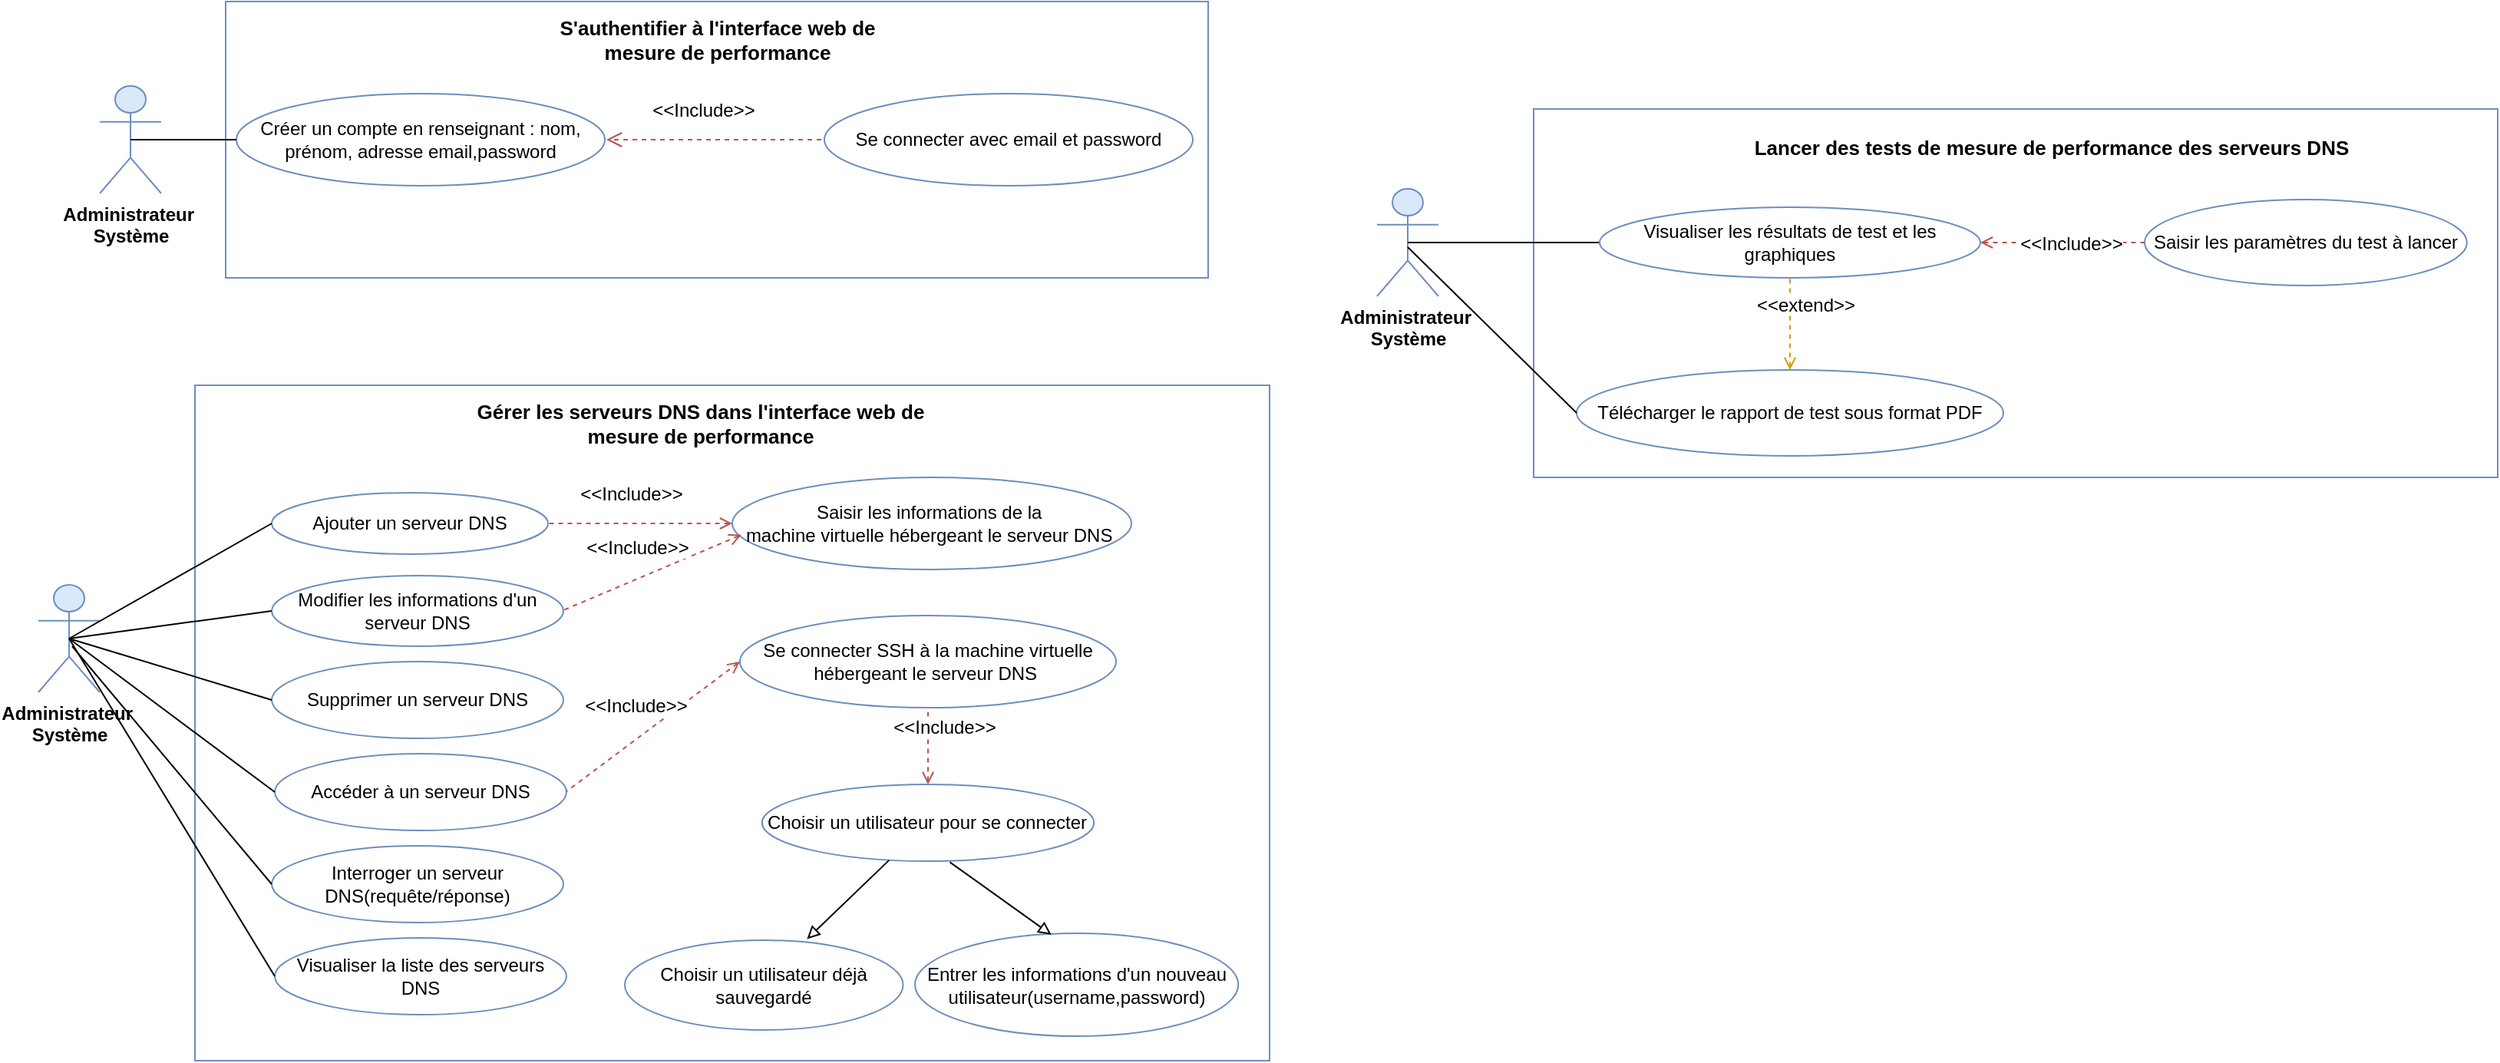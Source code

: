 <mxfile version="24.7.8">
  <diagram name="Page-1" id="yuJjBMcmfF3UEyNzTdgA">
    <mxGraphModel dx="1740" dy="461" grid="1" gridSize="10" guides="1" tooltips="1" connect="1" arrows="1" fold="1" page="1" pageScale="1" pageWidth="827" pageHeight="1169" math="0" shadow="0">
      <root>
        <mxCell id="0" />
        <mxCell id="1" parent="0" />
        <object label="Administrateur&amp;nbsp;&lt;div&gt;Système&lt;/div&gt;" id="EtL3gNyit6Q9tw9ZyZdA-1">
          <mxCell style="shape=umlActor;verticalLabelPosition=bottom;verticalAlign=top;html=1;outlineConnect=0;fontStyle=1;fillColor=#dae8fc;strokeColor=#6c8ebf;" parent="1" vertex="1">
            <mxGeometry x="-742" y="235" width="40" height="70" as="geometry" />
          </mxCell>
        </object>
        <mxCell id="EtL3gNyit6Q9tw9ZyZdA-2" value="" style="rounded=0;whiteSpace=wrap;html=1;strokeColor=#6C8EBF;" parent="1" vertex="1">
          <mxGeometry x="-660" y="180" width="640" height="180" as="geometry" />
        </mxCell>
        <mxCell id="EtL3gNyit6Q9tw9ZyZdA-3" value="&lt;font style=&quot;font-size: 12px;&quot;&gt;Créer un compte en renseignant : nom, prénom, adresse email,password&lt;/font&gt;" style="ellipse;whiteSpace=wrap;html=1;fillColor=#FFFFFF;strokeColor=#6c8ebf;" parent="1" vertex="1">
          <mxGeometry x="-653" y="240" width="240" height="60" as="geometry" />
        </mxCell>
        <mxCell id="EtL3gNyit6Q9tw9ZyZdA-4" value="&lt;font style=&quot;font-size: 12px;&quot;&gt;Se connecter avec email et password&lt;/font&gt;" style="ellipse;whiteSpace=wrap;html=1;fillColor=#FFFFFF;strokeColor=#6c8ebf;" parent="1" vertex="1">
          <mxGeometry x="-270" y="240" width="240" height="60" as="geometry" />
        </mxCell>
        <mxCell id="EtL3gNyit6Q9tw9ZyZdA-5" value="&lt;b&gt;&lt;font style=&quot;font-size: 13px;&quot;&gt;S&#39;authentifier à&amp;nbsp;&lt;/font&gt;&lt;span style=&quot;font-size: 13px;&quot;&gt;l&#39;interface web de mesure de performance&lt;/span&gt;&lt;/b&gt;" style="text;strokeColor=none;align=center;fillColor=none;html=1;verticalAlign=middle;whiteSpace=wrap;rounded=0;" parent="1" vertex="1">
          <mxGeometry x="-461.25" y="190" width="242.5" height="30" as="geometry" />
        </mxCell>
        <mxCell id="EtL3gNyit6Q9tw9ZyZdA-6" value="&lt;font style=&quot;font-size: 12px;&quot;&gt;&amp;lt;&amp;lt;Include&amp;gt;&amp;gt;&lt;/font&gt;" style="html=1;verticalAlign=bottom;endArrow=open;dashed=1;endSize=8;curved=0;rounded=0;fillColor=#f8cecc;strokeColor=#b85450;" parent="1" edge="1">
          <mxGeometry x="0.1" y="-10" relative="1" as="geometry">
            <mxPoint x="-272" y="270" as="sourcePoint" />
            <mxPoint x="-412" y="270" as="targetPoint" />
            <mxPoint as="offset" />
          </mxGeometry>
        </mxCell>
        <mxCell id="EtL3gNyit6Q9tw9ZyZdA-7" value="" style="endArrow=none;html=1;rounded=0;entryX=0;entryY=0.5;entryDx=0;entryDy=0;exitX=0.5;exitY=0.5;exitDx=0;exitDy=0;exitPerimeter=0;" parent="1" source="EtL3gNyit6Q9tw9ZyZdA-1" target="EtL3gNyit6Q9tw9ZyZdA-3" edge="1">
          <mxGeometry width="50" height="50" relative="1" as="geometry">
            <mxPoint x="-730" y="260" as="sourcePoint" />
            <mxPoint x="-680" y="210" as="targetPoint" />
          </mxGeometry>
        </mxCell>
        <object label="Administrateur&amp;nbsp;&lt;div&gt;Système&lt;/div&gt;" id="EtL3gNyit6Q9tw9ZyZdA-10">
          <mxCell style="shape=umlActor;verticalLabelPosition=bottom;verticalAlign=top;html=1;outlineConnect=0;fontStyle=1;fillColor=#dae8fc;strokeColor=#6c8ebf;" parent="1" vertex="1">
            <mxGeometry x="-782" y="560" width="40" height="70" as="geometry" />
          </mxCell>
        </object>
        <mxCell id="EtL3gNyit6Q9tw9ZyZdA-11" value="" style="rounded=0;whiteSpace=wrap;html=1;strokeColor=#6C8EBF;" parent="1" vertex="1">
          <mxGeometry x="-680" y="430" width="700" height="440" as="geometry" />
        </mxCell>
        <mxCell id="EtL3gNyit6Q9tw9ZyZdA-12" value="&lt;font style=&quot;font-size: 12px;&quot;&gt;Ajouter un serveur DNS&lt;/font&gt;" style="ellipse;whiteSpace=wrap;html=1;fillColor=#FFFFFF;strokeColor=#6c8ebf;" parent="1" vertex="1">
          <mxGeometry x="-630" y="500" width="180" height="40" as="geometry" />
        </mxCell>
        <mxCell id="EtL3gNyit6Q9tw9ZyZdA-13" value="&lt;div&gt;Saisir les informations de la&amp;nbsp;&lt;/div&gt;&lt;div&gt;machine virtuelle hébergeant le serveur DNS&amp;nbsp;&lt;/div&gt;" style="ellipse;whiteSpace=wrap;html=1;fillColor=#FFFFFF;strokeColor=#6c8ebf;" parent="1" vertex="1">
          <mxGeometry x="-330" y="490" width="260" height="60" as="geometry" />
        </mxCell>
        <mxCell id="EtL3gNyit6Q9tw9ZyZdA-14" value="&lt;span style=&quot;font-size: 13px;&quot;&gt;&lt;b&gt;Gérer les serveurs DNS dans l&#39;interface web de mesure de performance&lt;/b&gt;&lt;/span&gt;" style="text;strokeColor=none;align=center;fillColor=none;html=1;verticalAlign=middle;whiteSpace=wrap;rounded=0;" parent="1" vertex="1">
          <mxGeometry x="-500.63" y="440" width="301.25" height="30" as="geometry" />
        </mxCell>
        <mxCell id="EtL3gNyit6Q9tw9ZyZdA-15" value="&lt;font style=&quot;font-size: 12px;&quot;&gt;&amp;lt;&amp;lt;Include&amp;gt;&amp;gt;&lt;/font&gt;" style="html=1;verticalAlign=bottom;endArrow=none;dashed=1;endSize=8;curved=0;rounded=0;fillColor=#f8cecc;strokeColor=#b85450;startArrow=open;startFill=0;endFill=0;entryX=1;entryY=0.5;entryDx=0;entryDy=0;" parent="1" target="EtL3gNyit6Q9tw9ZyZdA-12" edge="1">
          <mxGeometry x="0.1" y="-10" relative="1" as="geometry">
            <mxPoint x="-330" y="520" as="sourcePoint" />
            <mxPoint x="-400" y="519.57" as="targetPoint" />
            <mxPoint as="offset" />
          </mxGeometry>
        </mxCell>
        <mxCell id="EtL3gNyit6Q9tw9ZyZdA-16" value="" style="endArrow=none;html=1;rounded=0;entryX=0;entryY=0.5;entryDx=0;entryDy=0;exitX=0.5;exitY=0.5;exitDx=0;exitDy=0;exitPerimeter=0;" parent="1" source="EtL3gNyit6Q9tw9ZyZdA-10" target="EtL3gNyit6Q9tw9ZyZdA-12" edge="1">
          <mxGeometry width="50" height="50" relative="1" as="geometry">
            <mxPoint x="-740" y="510" as="sourcePoint" />
            <mxPoint x="-690" y="460" as="targetPoint" />
          </mxGeometry>
        </mxCell>
        <mxCell id="EtL3gNyit6Q9tw9ZyZdA-17" value="&lt;font style=&quot;font-size: 12px;&quot;&gt;Modifier les informations d&#39;un serveur DNS&lt;/font&gt;" style="ellipse;whiteSpace=wrap;html=1;fillColor=#FFFFFF;strokeColor=#6c8ebf;" parent="1" vertex="1">
          <mxGeometry x="-630" y="554" width="190" height="46" as="geometry" />
        </mxCell>
        <mxCell id="EtL3gNyit6Q9tw9ZyZdA-18" value="&lt;font style=&quot;font-size: 12px;&quot;&gt;Supprimer un serveur DNS&lt;/font&gt;" style="ellipse;whiteSpace=wrap;html=1;fillColor=#FFFFFF;strokeColor=#6c8ebf;" parent="1" vertex="1">
          <mxGeometry x="-630" y="610" width="190" height="50" as="geometry" />
        </mxCell>
        <mxCell id="EtL3gNyit6Q9tw9ZyZdA-19" value="" style="endArrow=none;html=1;rounded=0;entryX=0;entryY=0.5;entryDx=0;entryDy=0;exitX=0.5;exitY=0.5;exitDx=0;exitDy=0;exitPerimeter=0;" parent="1" source="EtL3gNyit6Q9tw9ZyZdA-10" target="EtL3gNyit6Q9tw9ZyZdA-17" edge="1">
          <mxGeometry width="50" height="50" relative="1" as="geometry">
            <mxPoint x="-722" y="530" as="sourcePoint" />
            <mxPoint x="-620" y="530" as="targetPoint" />
          </mxGeometry>
        </mxCell>
        <mxCell id="EtL3gNyit6Q9tw9ZyZdA-20" value="" style="endArrow=none;html=1;rounded=0;entryX=0;entryY=0.5;entryDx=0;entryDy=0;exitX=0.5;exitY=0.5;exitDx=0;exitDy=0;exitPerimeter=0;" parent="1" source="EtL3gNyit6Q9tw9ZyZdA-10" target="EtL3gNyit6Q9tw9ZyZdA-18" edge="1">
          <mxGeometry width="50" height="50" relative="1" as="geometry">
            <mxPoint x="-760" y="560" as="sourcePoint" />
            <mxPoint x="-630" y="577" as="targetPoint" />
          </mxGeometry>
        </mxCell>
        <mxCell id="EtL3gNyit6Q9tw9ZyZdA-21" value="Accéder à un serveur DNS" style="ellipse;whiteSpace=wrap;html=1;fillColor=#FFFFFF;strokeColor=#6c8ebf;" parent="1" vertex="1">
          <mxGeometry x="-628" y="670" width="190" height="50" as="geometry" />
        </mxCell>
        <mxCell id="EtL3gNyit6Q9tw9ZyZdA-22" value="&lt;div&gt;Se connecter SSH à la&amp;nbsp;&lt;span style=&quot;background-color: initial;&quot;&gt;machine virtuelle hébergeant le serveur DNS&amp;nbsp;&lt;/span&gt;&lt;/div&gt;" style="ellipse;whiteSpace=wrap;html=1;fillColor=#FFFFFF;strokeColor=#6c8ebf;" parent="1" vertex="1">
          <mxGeometry x="-325" y="580" width="245" height="60" as="geometry" />
        </mxCell>
        <mxCell id="EtL3gNyit6Q9tw9ZyZdA-23" value="" style="endArrow=none;html=1;rounded=0;entryX=0;entryY=0.5;entryDx=0;entryDy=0;exitX=0.5;exitY=0.5;exitDx=0;exitDy=0;exitPerimeter=0;" parent="1" source="EtL3gNyit6Q9tw9ZyZdA-10" target="EtL3gNyit6Q9tw9ZyZdA-21" edge="1">
          <mxGeometry width="50" height="50" relative="1" as="geometry">
            <mxPoint x="-732" y="519.5" as="sourcePoint" />
            <mxPoint x="-630" y="634.5" as="targetPoint" />
          </mxGeometry>
        </mxCell>
        <mxCell id="EtL3gNyit6Q9tw9ZyZdA-24" value="&lt;font style=&quot;font-size: 12px;&quot;&gt;&amp;lt;&amp;lt;Include&amp;gt;&amp;gt;&lt;/font&gt;" style="html=1;verticalAlign=bottom;endArrow=none;dashed=1;endSize=8;curved=0;rounded=0;fillColor=#f8cecc;strokeColor=#b85450;startArrow=open;startFill=0;endFill=0;entryX=1;entryY=0.5;entryDx=0;entryDy=0;exitX=0;exitY=0.5;exitDx=0;exitDy=0;" parent="1" source="EtL3gNyit6Q9tw9ZyZdA-22" edge="1">
          <mxGeometry x="0.1" y="-10" relative="1" as="geometry">
            <mxPoint x="-318" y="694.57" as="sourcePoint" />
            <mxPoint x="-438" y="694.57" as="targetPoint" />
            <mxPoint as="offset" />
          </mxGeometry>
        </mxCell>
        <mxCell id="EtL3gNyit6Q9tw9ZyZdA-25" value="Visualiser la liste des serveurs DNS" style="ellipse;whiteSpace=wrap;html=1;fillColor=#FFFFFF;strokeColor=#6c8ebf;" parent="1" vertex="1">
          <mxGeometry x="-628" y="790" width="190" height="50" as="geometry" />
        </mxCell>
        <mxCell id="EtL3gNyit6Q9tw9ZyZdA-26" value="" style="endArrow=none;html=1;rounded=0;entryX=0;entryY=0.5;entryDx=0;entryDy=0;exitX=0.5;exitY=0.5;exitDx=0;exitDy=0;exitPerimeter=0;" parent="1" source="EtL3gNyit6Q9tw9ZyZdA-10" target="EtL3gNyit6Q9tw9ZyZdA-25" edge="1">
          <mxGeometry width="50" height="50" relative="1" as="geometry">
            <mxPoint x="-732" y="522.25" as="sourcePoint" />
            <mxPoint x="-628" y="697.75" as="targetPoint" />
          </mxGeometry>
        </mxCell>
        <mxCell id="EtL3gNyit6Q9tw9ZyZdA-28" value="Interroger un serveur DNS(requête/réponse)" style="ellipse;whiteSpace=wrap;html=1;fillColor=#FFFFFF;strokeColor=#6c8ebf;" parent="1" vertex="1">
          <mxGeometry x="-630" y="730" width="190" height="50" as="geometry" />
        </mxCell>
        <mxCell id="EtL3gNyit6Q9tw9ZyZdA-30" value="" style="endArrow=none;html=1;rounded=0;entryX=0;entryY=0.5;entryDx=0;entryDy=0;" parent="1" target="EtL3gNyit6Q9tw9ZyZdA-28" edge="1">
          <mxGeometry width="50" height="50" relative="1" as="geometry">
            <mxPoint x="-760" y="600" as="sourcePoint" />
            <mxPoint x="-618" y="705" as="targetPoint" />
          </mxGeometry>
        </mxCell>
        <mxCell id="EtL3gNyit6Q9tw9ZyZdA-31" value="Choisir un utilisateur pour se connecter" style="ellipse;whiteSpace=wrap;html=1;fillColor=#FFFFFF;strokeColor=#6c8ebf;" parent="1" vertex="1">
          <mxGeometry x="-310.62" y="690" width="216.25" height="50" as="geometry" />
        </mxCell>
        <mxCell id="EtL3gNyit6Q9tw9ZyZdA-32" value="" style="endArrow=none;html=1;rounded=0;startArrow=block;startFill=0;exitX=0.655;exitY=-0.013;exitDx=0;exitDy=0;exitPerimeter=0;" parent="1" source="EtL3gNyit6Q9tw9ZyZdA-33" target="EtL3gNyit6Q9tw9ZyZdA-31" edge="1">
          <mxGeometry width="50" height="50" relative="1" as="geometry">
            <mxPoint x="-345.847" y="762.482" as="sourcePoint" />
            <mxPoint x="-380" y="747.52" as="targetPoint" />
          </mxGeometry>
        </mxCell>
        <mxCell id="EtL3gNyit6Q9tw9ZyZdA-33" value="Choisir un utilisateur déjà sauvegardé" style="ellipse;whiteSpace=wrap;html=1;fillColor=#FFFFFF;strokeColor=#6c8ebf;" parent="1" vertex="1">
          <mxGeometry x="-400" y="791.5" width="181.25" height="58.5" as="geometry" />
        </mxCell>
        <mxCell id="EtL3gNyit6Q9tw9ZyZdA-34" value="Entrer les informations d&#39;un nouveau utilisateur(username,password)" style="ellipse;whiteSpace=wrap;html=1;fillColor=#FFFFFF;strokeColor=#6c8ebf;" parent="1" vertex="1">
          <mxGeometry x="-211" y="787" width="210.62" height="67" as="geometry" />
        </mxCell>
        <mxCell id="EtL3gNyit6Q9tw9ZyZdA-35" value="&lt;font style=&quot;font-size: 12px;&quot;&gt;&amp;lt;&amp;lt;Include&amp;gt;&amp;gt;&lt;/font&gt;" style="html=1;verticalAlign=bottom;endArrow=none;dashed=1;endSize=8;curved=0;rounded=0;fillColor=#f8cecc;strokeColor=#b85450;startArrow=open;startFill=0;endFill=0;entryX=0.5;entryY=1;entryDx=0;entryDy=0;exitX=0.5;exitY=0;exitDx=0;exitDy=0;" parent="1" source="EtL3gNyit6Q9tw9ZyZdA-31" target="EtL3gNyit6Q9tw9ZyZdA-22" edge="1">
          <mxGeometry x="0.1" y="-10" relative="1" as="geometry">
            <mxPoint x="-340" y="700" as="sourcePoint" />
            <mxPoint x="-428.65" y="730.0" as="targetPoint" />
            <mxPoint as="offset" />
          </mxGeometry>
        </mxCell>
        <mxCell id="EtL3gNyit6Q9tw9ZyZdA-36" value="" style="endArrow=none;html=1;rounded=0;startArrow=block;startFill=0;entryX=0.566;entryY=1.014;entryDx=0;entryDy=0;entryPerimeter=0;" parent="1" target="EtL3gNyit6Q9tw9ZyZdA-31" edge="1">
          <mxGeometry width="50" height="50" relative="1" as="geometry">
            <mxPoint x="-122.196" y="787.893" as="sourcePoint" />
            <mxPoint x="-170" y="747" as="targetPoint" />
          </mxGeometry>
        </mxCell>
        <mxCell id="EtL3gNyit6Q9tw9ZyZdA-37" value="&lt;font style=&quot;font-size: 12px;&quot;&gt;&amp;lt;&amp;lt;Include&amp;gt;&amp;gt;&lt;/font&gt;" style="html=1;verticalAlign=bottom;endArrow=none;dashed=1;endSize=8;curved=0;rounded=0;fillColor=#f8cecc;strokeColor=#b85450;startArrow=open;startFill=0;endFill=0;entryX=1;entryY=0.5;entryDx=0;entryDy=0;exitX=0.023;exitY=0.623;exitDx=0;exitDy=0;exitPerimeter=0;" parent="1" source="EtL3gNyit6Q9tw9ZyZdA-13" edge="1">
          <mxGeometry x="0.1" y="-10" relative="1" as="geometry">
            <mxPoint x="-320" y="576.52" as="sourcePoint" />
            <mxPoint x="-440" y="576.52" as="targetPoint" />
            <mxPoint as="offset" />
          </mxGeometry>
        </mxCell>
        <object label="Administrateur&amp;nbsp;&lt;div&gt;Système&lt;/div&gt;" id="ehCmSdmNKwuA4nBdbiuz-1">
          <mxCell style="shape=umlActor;verticalLabelPosition=bottom;verticalAlign=top;html=1;outlineConnect=0;fontStyle=1;fillColor=#dae8fc;strokeColor=#6c8ebf;" vertex="1" parent="1">
            <mxGeometry x="90" y="302" width="40" height="70" as="geometry" />
          </mxCell>
        </object>
        <mxCell id="ehCmSdmNKwuA4nBdbiuz-2" value="" style="rounded=0;whiteSpace=wrap;html=1;strokeColor=#6C8EBF;" vertex="1" parent="1">
          <mxGeometry x="192" y="250" width="628" height="240" as="geometry" />
        </mxCell>
        <mxCell id="ehCmSdmNKwuA4nBdbiuz-3" value="&lt;font style=&quot;font-size: 12px;&quot;&gt;Saisir les paramètres du test à lancer&lt;/font&gt;" style="ellipse;whiteSpace=wrap;html=1;fillColor=#FFFFFF;strokeColor=#6c8ebf;" vertex="1" parent="1">
          <mxGeometry x="590" y="309" width="210" height="56" as="geometry" />
        </mxCell>
        <mxCell id="ehCmSdmNKwuA4nBdbiuz-5" value="&lt;span style=&quot;font-size: 13px;&quot;&gt;&lt;b&gt;Lancer des tests de mesure de performance des serveurs DNS&lt;/b&gt;&lt;/span&gt;" style="text;strokeColor=none;align=center;fillColor=none;html=1;verticalAlign=middle;whiteSpace=wrap;rounded=0;" vertex="1" parent="1">
          <mxGeometry x="300" y="260" width="458.63" height="30" as="geometry" />
        </mxCell>
        <mxCell id="ehCmSdmNKwuA4nBdbiuz-6" value="&lt;font style=&quot;font-size: 12px;&quot;&gt;&amp;lt;&amp;lt;Include&amp;gt;&amp;gt;&lt;/font&gt;" style="html=1;verticalAlign=bottom;endArrow=none;dashed=1;endSize=8;curved=0;rounded=0;fillColor=#f8cecc;strokeColor=#b85450;startArrow=open;startFill=0;endFill=0;entryX=0;entryY=0.5;entryDx=0;entryDy=0;exitX=1;exitY=0.5;exitDx=0;exitDy=0;" edge="1" parent="1" target="ehCmSdmNKwuA4nBdbiuz-3" source="ehCmSdmNKwuA4nBdbiuz-8">
          <mxGeometry x="0.1" y="-10" relative="1" as="geometry">
            <mxPoint x="542" y="340" as="sourcePoint" />
            <mxPoint x="472" y="339.57" as="targetPoint" />
            <mxPoint as="offset" />
          </mxGeometry>
        </mxCell>
        <mxCell id="ehCmSdmNKwuA4nBdbiuz-7" value="" style="endArrow=none;html=1;rounded=0;entryX=0;entryY=0.5;entryDx=0;entryDy=0;exitX=0.5;exitY=0.5;exitDx=0;exitDy=0;exitPerimeter=0;" edge="1" parent="1" source="ehCmSdmNKwuA4nBdbiuz-1" target="ehCmSdmNKwuA4nBdbiuz-8">
          <mxGeometry width="50" height="50" relative="1" as="geometry">
            <mxPoint x="132" y="330" as="sourcePoint" />
            <mxPoint x="182" y="280" as="targetPoint" />
          </mxGeometry>
        </mxCell>
        <mxCell id="ehCmSdmNKwuA4nBdbiuz-8" value="&lt;font style=&quot;font-size: 12px;&quot;&gt;Visualiser les résultats de test et les graphiques&lt;/font&gt;" style="ellipse;whiteSpace=wrap;html=1;fillColor=#FFFFFF;strokeColor=#6c8ebf;" vertex="1" parent="1">
          <mxGeometry x="235" y="314" width="248" height="46" as="geometry" />
        </mxCell>
        <mxCell id="ehCmSdmNKwuA4nBdbiuz-27" value="&lt;font style=&quot;font-size: 12px;&quot;&gt;Télécharger le rapport de test sous format PDF&lt;/font&gt;" style="ellipse;whiteSpace=wrap;html=1;fillColor=#FFFFFF;strokeColor=#6c8ebf;" vertex="1" parent="1">
          <mxGeometry x="220" y="420" width="278" height="56" as="geometry" />
        </mxCell>
        <mxCell id="ehCmSdmNKwuA4nBdbiuz-29" value="" style="endArrow=none;html=1;rounded=0;entryX=0;entryY=0.5;entryDx=0;entryDy=0;" edge="1" parent="1" target="ehCmSdmNKwuA4nBdbiuz-27">
          <mxGeometry width="50" height="50" relative="1" as="geometry">
            <mxPoint x="110" y="340" as="sourcePoint" />
            <mxPoint x="235" y="380" as="targetPoint" />
          </mxGeometry>
        </mxCell>
        <mxCell id="ehCmSdmNKwuA4nBdbiuz-30" value="&lt;font style=&quot;font-size: 12px;&quot;&gt;&amp;lt;&amp;lt;extend&amp;gt;&amp;gt;&lt;/font&gt;" style="html=1;verticalAlign=bottom;endArrow=none;dashed=1;endSize=8;curved=0;rounded=0;fillColor=#ffe6cc;strokeColor=#d79b00;startArrow=open;startFill=0;endFill=0;exitX=0.5;exitY=0;exitDx=0;exitDy=0;" edge="1" parent="1" source="ehCmSdmNKwuA4nBdbiuz-27" target="ehCmSdmNKwuA4nBdbiuz-8">
          <mxGeometry x="0.1" y="-10" relative="1" as="geometry">
            <mxPoint x="350" y="460" as="sourcePoint" />
            <mxPoint x="517" y="460" as="targetPoint" />
            <mxPoint as="offset" />
          </mxGeometry>
        </mxCell>
      </root>
    </mxGraphModel>
  </diagram>
</mxfile>
